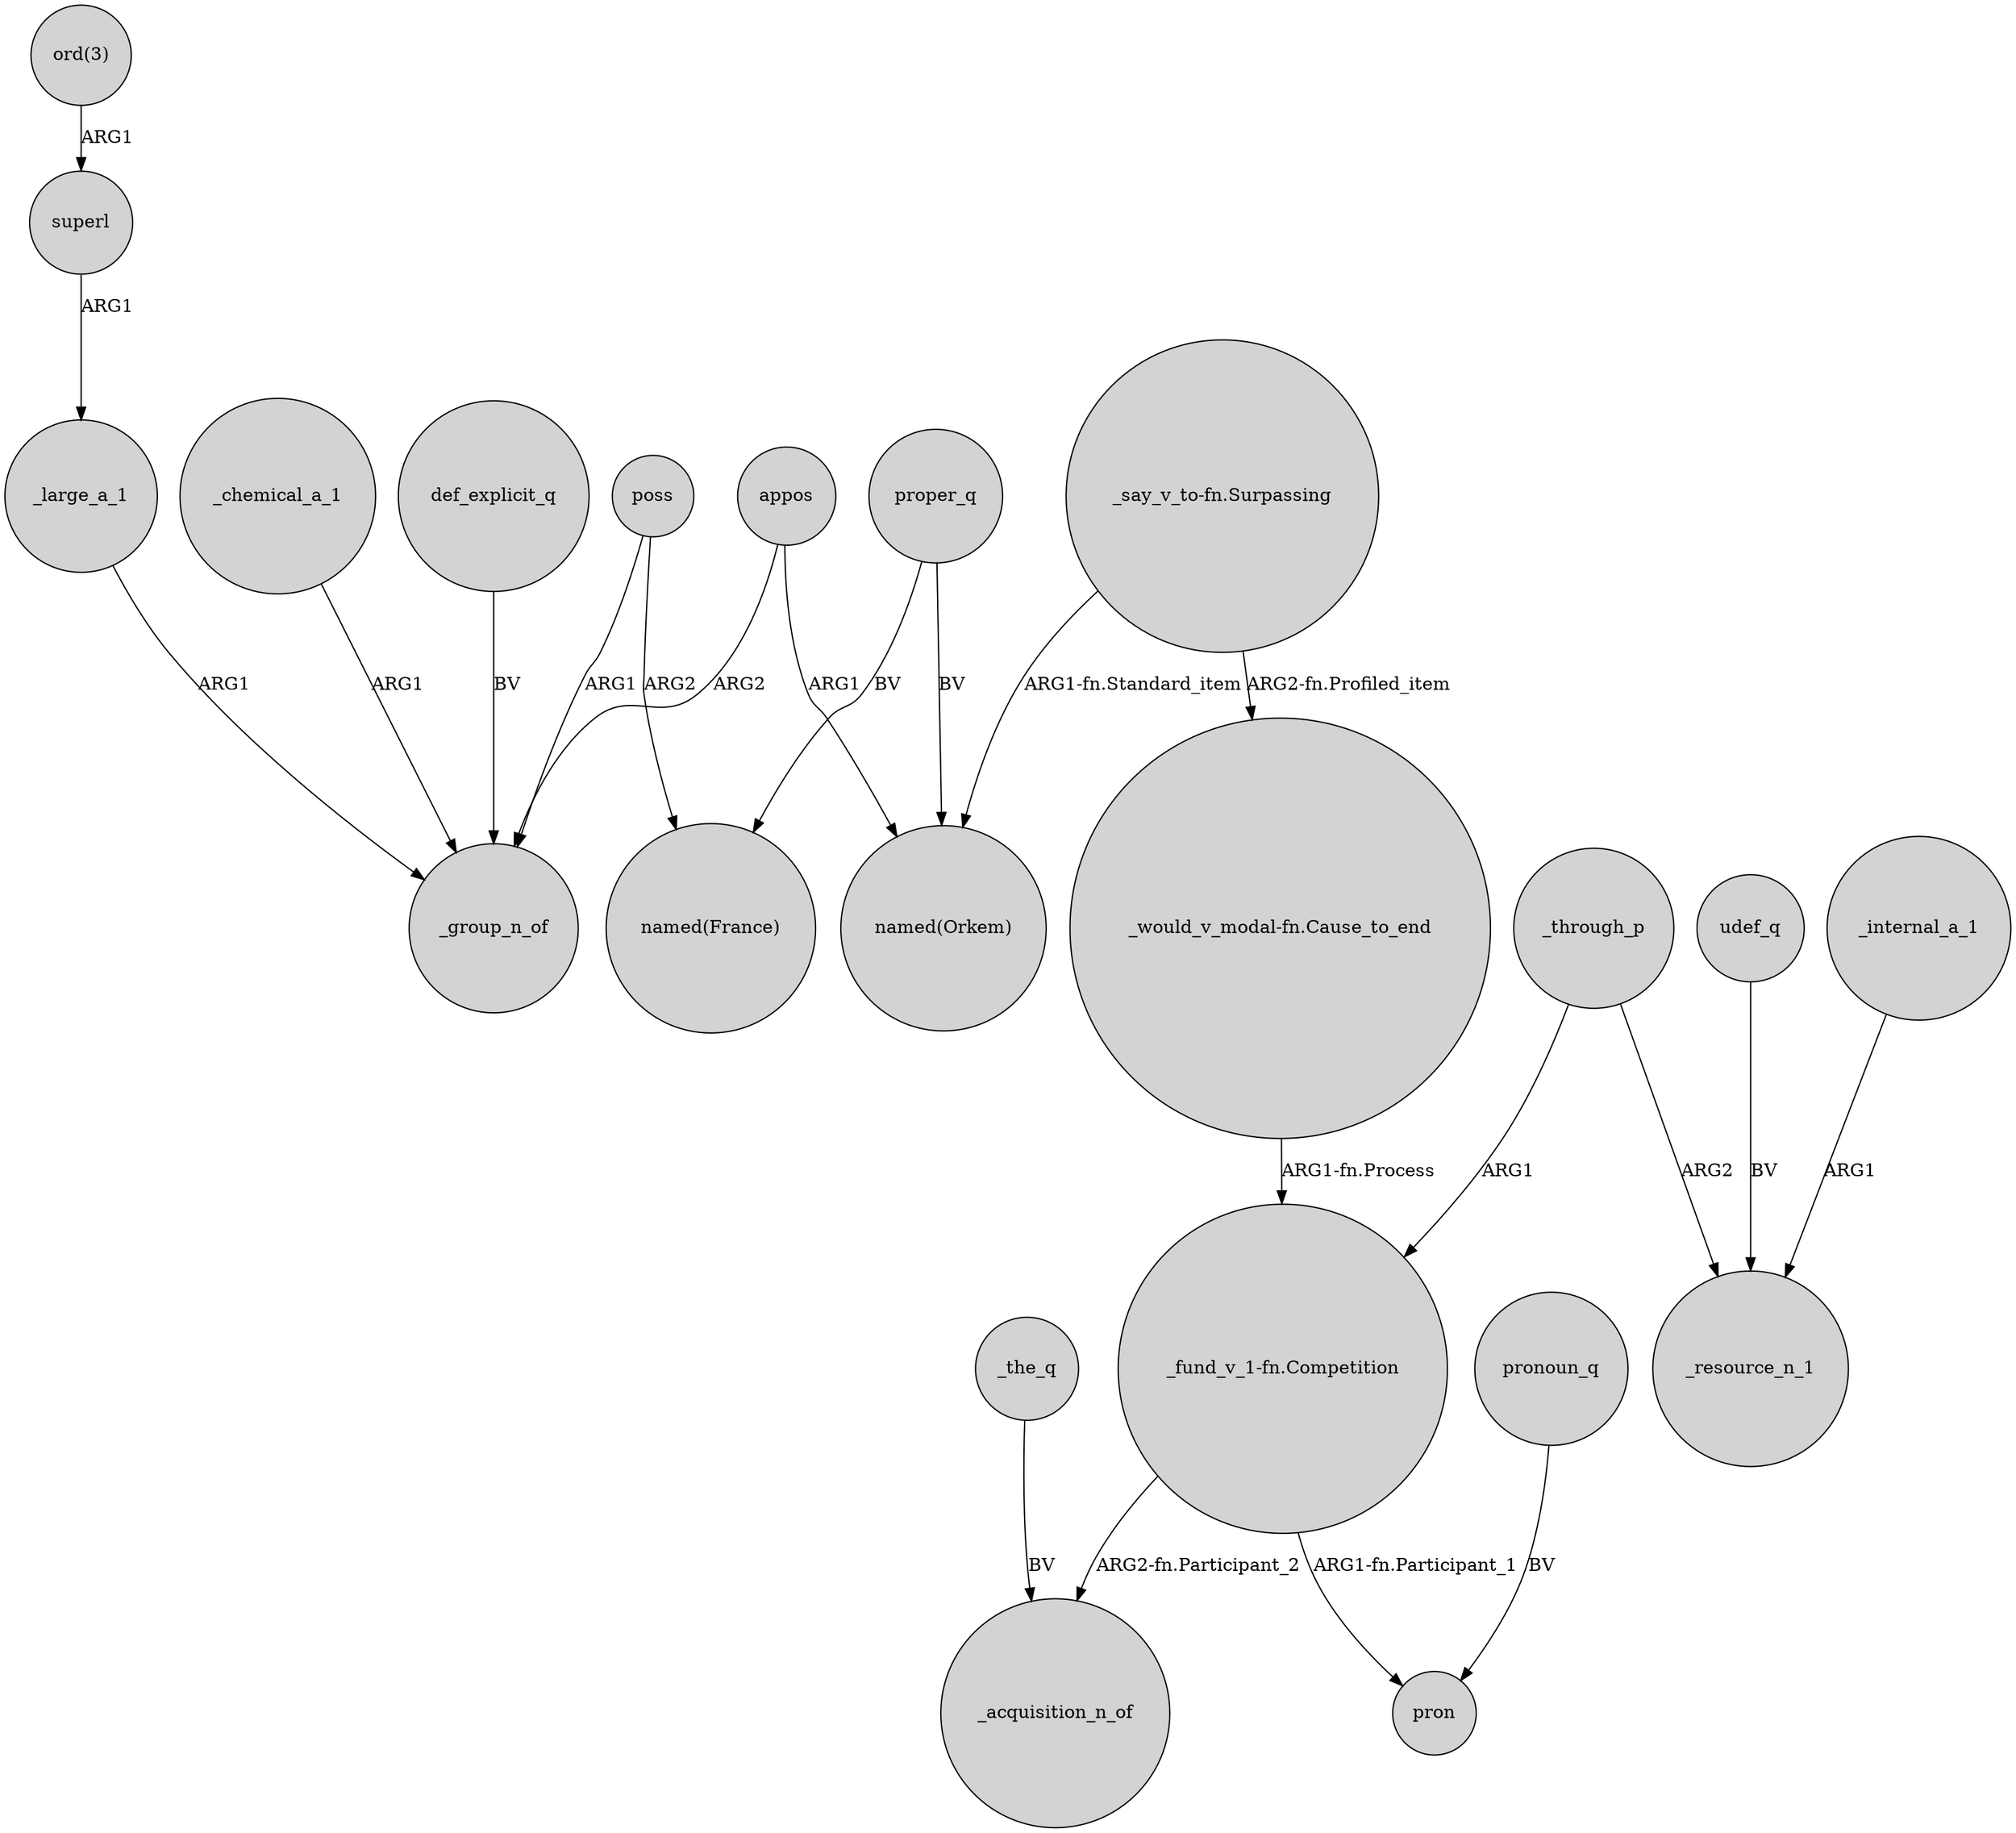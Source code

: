 digraph {
	node [shape=circle style=filled]
	"ord(3)" -> superl [label=ARG1]
	appos -> "named(Orkem)" [label=ARG1]
	proper_q -> "named(France)" [label=BV]
	_the_q -> _acquisition_n_of [label=BV]
	appos -> _group_n_of [label=ARG2]
	_through_p -> "_fund_v_1-fn.Competition" [label=ARG1]
	_internal_a_1 -> _resource_n_1 [label=ARG1]
	pronoun_q -> pron [label=BV]
	"_say_v_to-fn.Surpassing" -> "_would_v_modal-fn.Cause_to_end" [label="ARG2-fn.Profiled_item"]
	"_fund_v_1-fn.Competition" -> pron [label="ARG1-fn.Participant_1"]
	_through_p -> _resource_n_1 [label=ARG2]
	def_explicit_q -> _group_n_of [label=BV]
	"_would_v_modal-fn.Cause_to_end" -> "_fund_v_1-fn.Competition" [label="ARG1-fn.Process"]
	"_say_v_to-fn.Surpassing" -> "named(Orkem)" [label="ARG1-fn.Standard_item"]
	udef_q -> _resource_n_1 [label=BV]
	"_fund_v_1-fn.Competition" -> _acquisition_n_of [label="ARG2-fn.Participant_2"]
	proper_q -> "named(Orkem)" [label=BV]
	_large_a_1 -> _group_n_of [label=ARG1]
	poss -> "named(France)" [label=ARG2]
	superl -> _large_a_1 [label=ARG1]
	poss -> _group_n_of [label=ARG1]
	_chemical_a_1 -> _group_n_of [label=ARG1]
}
